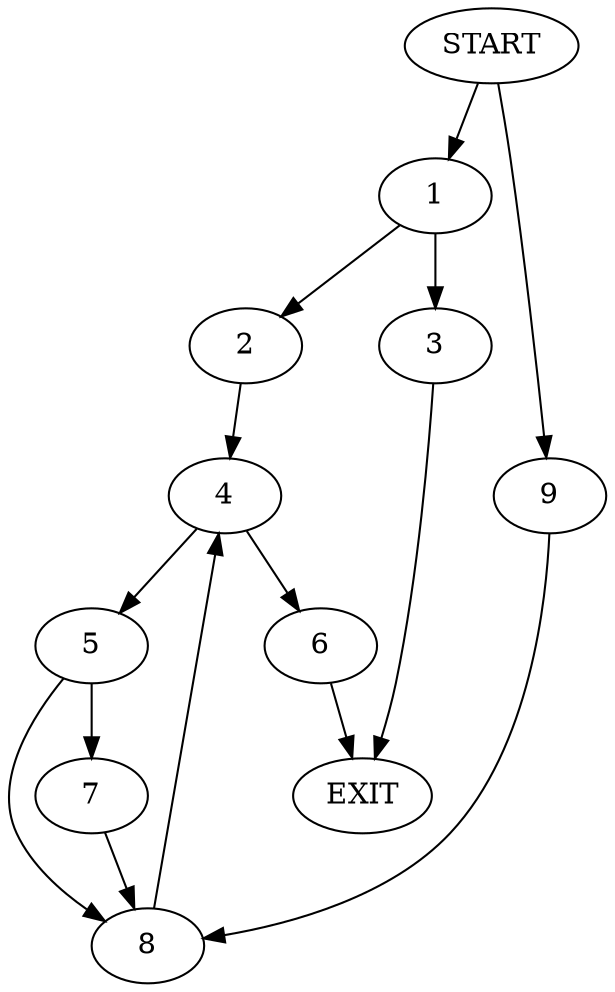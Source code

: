 digraph {
0 [label="START"]
10 [label="EXIT"]
0 -> 1
1 -> 2
1 -> 3
3 -> 10
2 -> 4
4 -> 5
4 -> 6
5 -> 7
5 -> 8
6 -> 10
7 -> 8
8 -> 4
0 -> 9
9 -> 8
}
